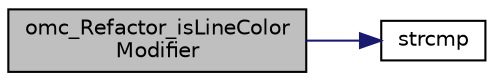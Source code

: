 digraph "omc_Refactor_isLineColorModifier"
{
  edge [fontname="Helvetica",fontsize="10",labelfontname="Helvetica",labelfontsize="10"];
  node [fontname="Helvetica",fontsize="10",shape=record];
  rankdir="LR";
  Node1551 [label="omc_Refactor_isLineColor\lModifier",height=0.2,width=0.4,color="black", fillcolor="grey75", style="filled", fontcolor="black"];
  Node1551 -> Node1552 [color="midnightblue",fontsize="10",style="solid",fontname="Helvetica"];
  Node1552 [label="strcmp",height=0.2,width=0.4,color="black", fillcolor="white", style="filled",URL="$db/d13/_c_vode_get_8m.html#ab022bbe018438998408fda94a327a547"];
}
